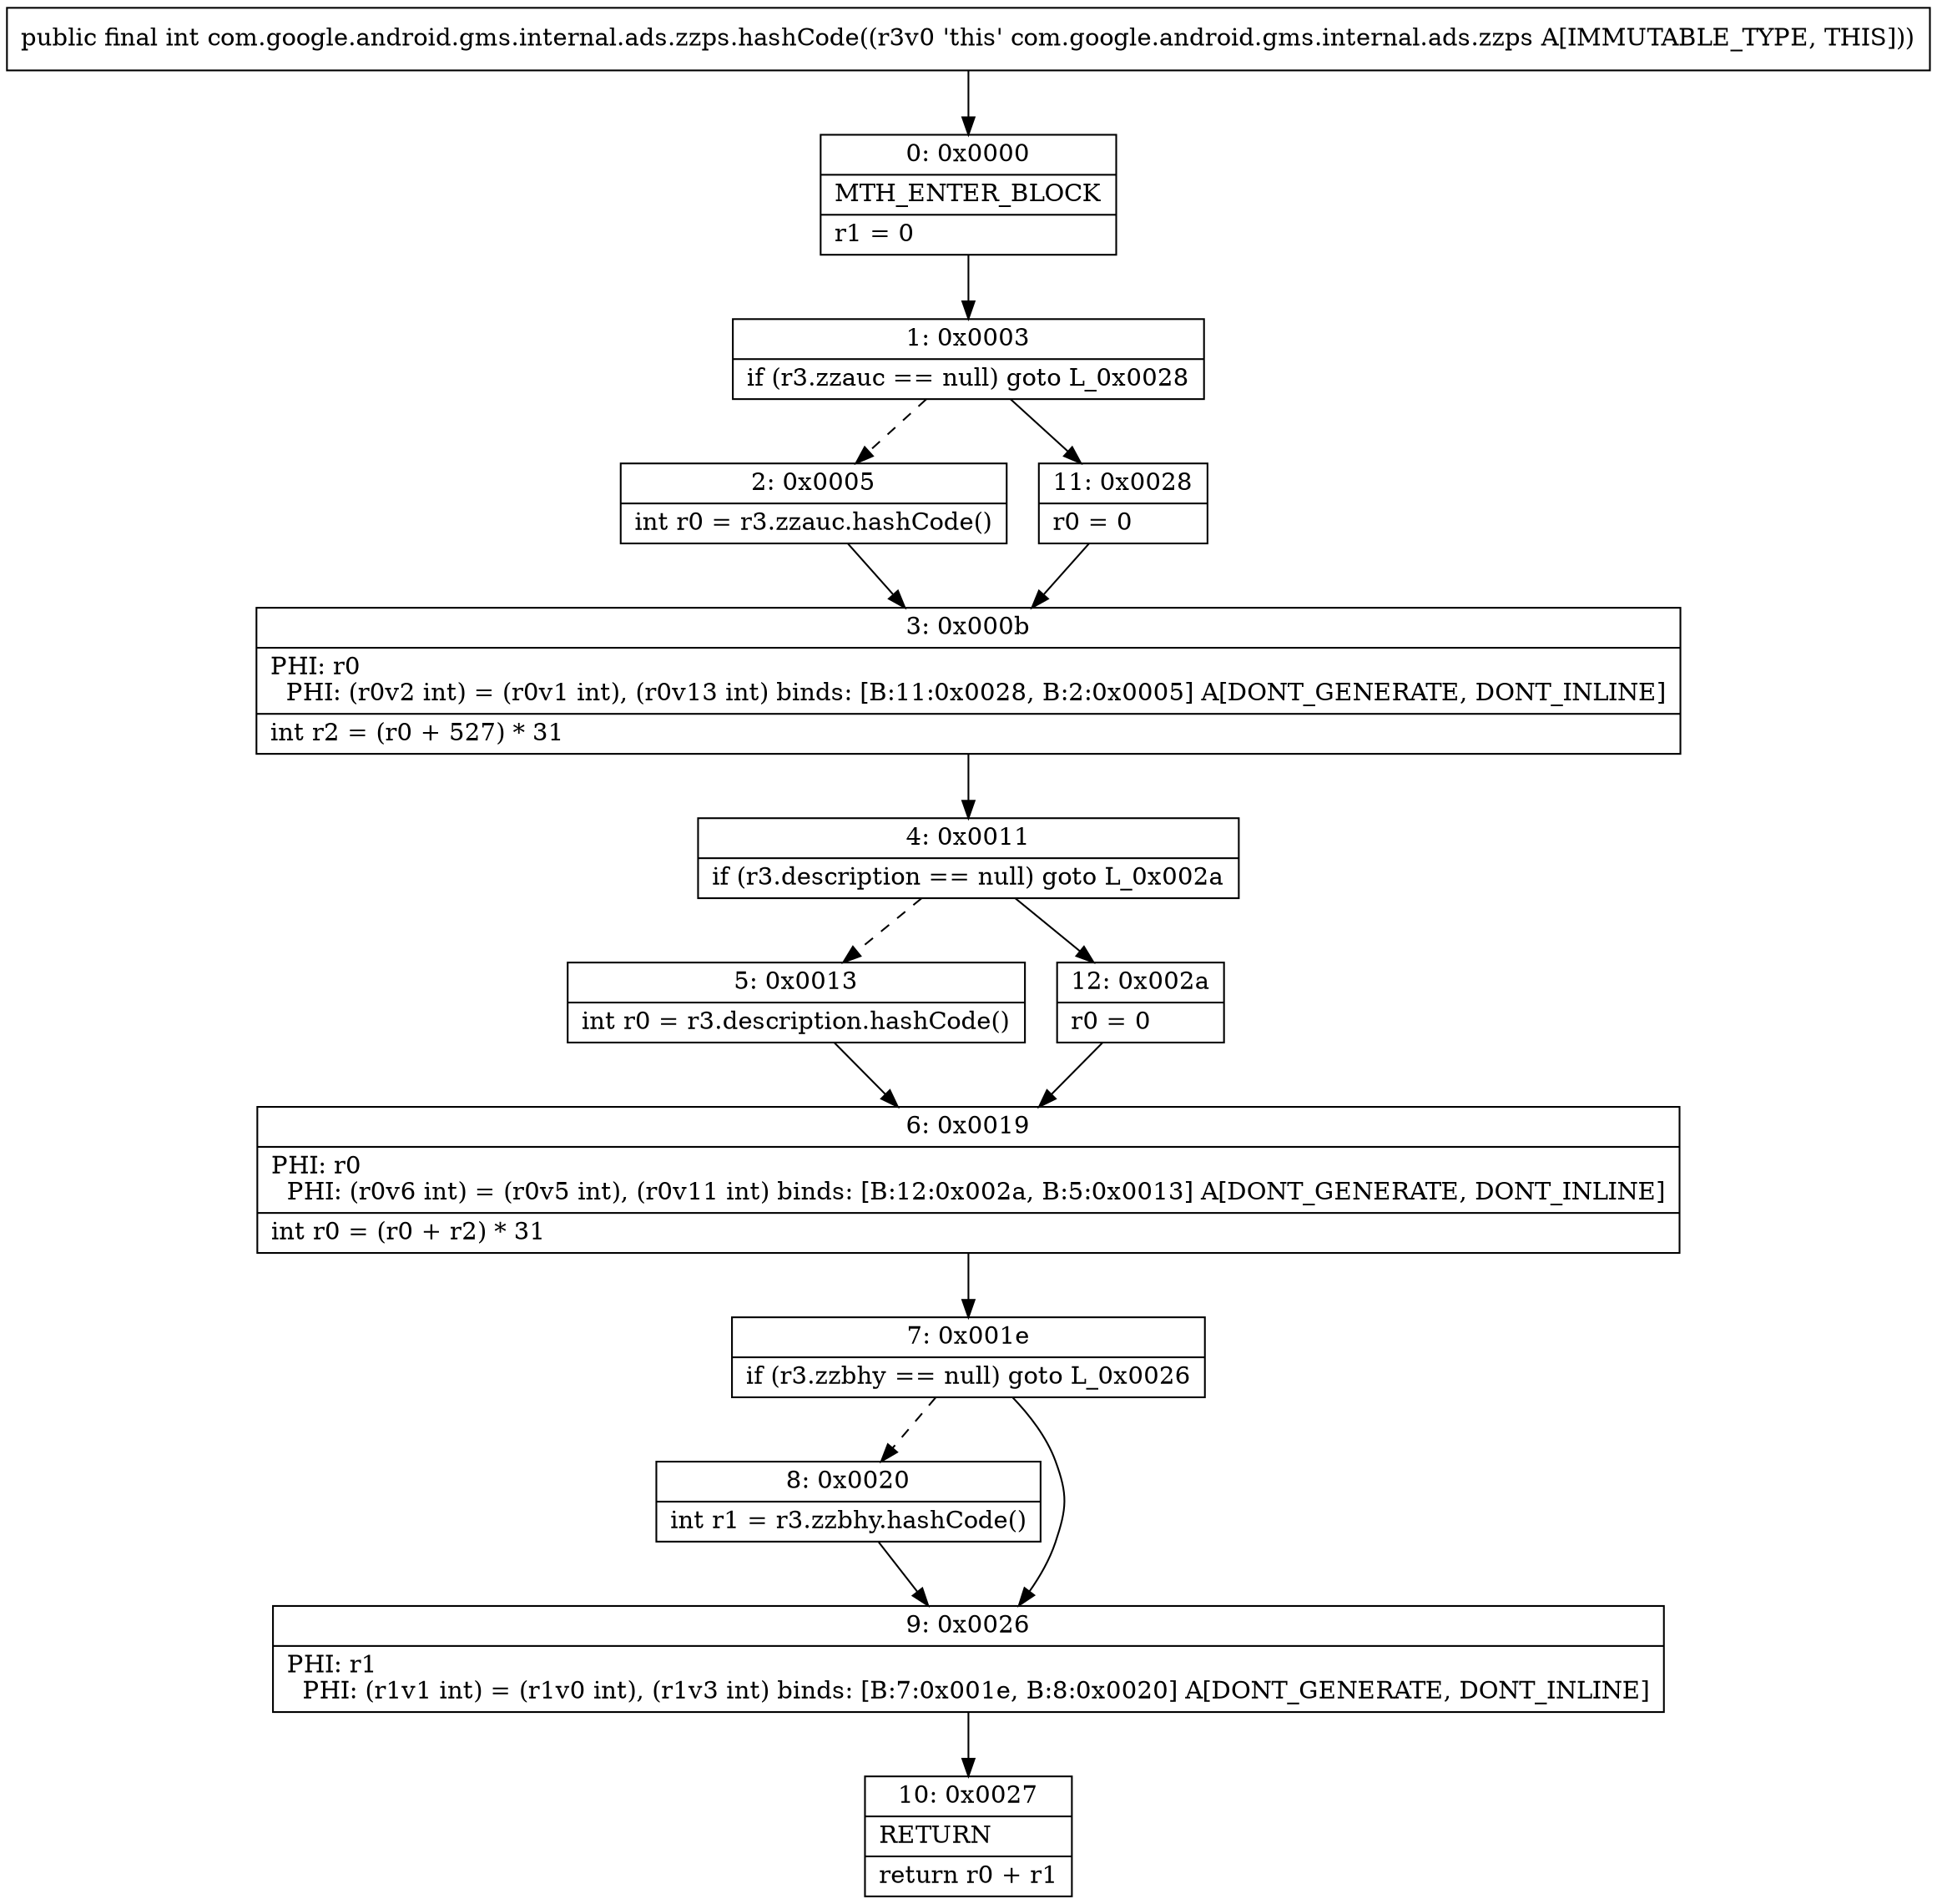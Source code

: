 digraph "CFG forcom.google.android.gms.internal.ads.zzps.hashCode()I" {
Node_0 [shape=record,label="{0\:\ 0x0000|MTH_ENTER_BLOCK\l|r1 = 0\l}"];
Node_1 [shape=record,label="{1\:\ 0x0003|if (r3.zzauc == null) goto L_0x0028\l}"];
Node_2 [shape=record,label="{2\:\ 0x0005|int r0 = r3.zzauc.hashCode()\l}"];
Node_3 [shape=record,label="{3\:\ 0x000b|PHI: r0 \l  PHI: (r0v2 int) = (r0v1 int), (r0v13 int) binds: [B:11:0x0028, B:2:0x0005] A[DONT_GENERATE, DONT_INLINE]\l|int r2 = (r0 + 527) * 31\l}"];
Node_4 [shape=record,label="{4\:\ 0x0011|if (r3.description == null) goto L_0x002a\l}"];
Node_5 [shape=record,label="{5\:\ 0x0013|int r0 = r3.description.hashCode()\l}"];
Node_6 [shape=record,label="{6\:\ 0x0019|PHI: r0 \l  PHI: (r0v6 int) = (r0v5 int), (r0v11 int) binds: [B:12:0x002a, B:5:0x0013] A[DONT_GENERATE, DONT_INLINE]\l|int r0 = (r0 + r2) * 31\l}"];
Node_7 [shape=record,label="{7\:\ 0x001e|if (r3.zzbhy == null) goto L_0x0026\l}"];
Node_8 [shape=record,label="{8\:\ 0x0020|int r1 = r3.zzbhy.hashCode()\l}"];
Node_9 [shape=record,label="{9\:\ 0x0026|PHI: r1 \l  PHI: (r1v1 int) = (r1v0 int), (r1v3 int) binds: [B:7:0x001e, B:8:0x0020] A[DONT_GENERATE, DONT_INLINE]\l}"];
Node_10 [shape=record,label="{10\:\ 0x0027|RETURN\l|return r0 + r1\l}"];
Node_11 [shape=record,label="{11\:\ 0x0028|r0 = 0\l}"];
Node_12 [shape=record,label="{12\:\ 0x002a|r0 = 0\l}"];
MethodNode[shape=record,label="{public final int com.google.android.gms.internal.ads.zzps.hashCode((r3v0 'this' com.google.android.gms.internal.ads.zzps A[IMMUTABLE_TYPE, THIS])) }"];
MethodNode -> Node_0;
Node_0 -> Node_1;
Node_1 -> Node_2[style=dashed];
Node_1 -> Node_11;
Node_2 -> Node_3;
Node_3 -> Node_4;
Node_4 -> Node_5[style=dashed];
Node_4 -> Node_12;
Node_5 -> Node_6;
Node_6 -> Node_7;
Node_7 -> Node_8[style=dashed];
Node_7 -> Node_9;
Node_8 -> Node_9;
Node_9 -> Node_10;
Node_11 -> Node_3;
Node_12 -> Node_6;
}


